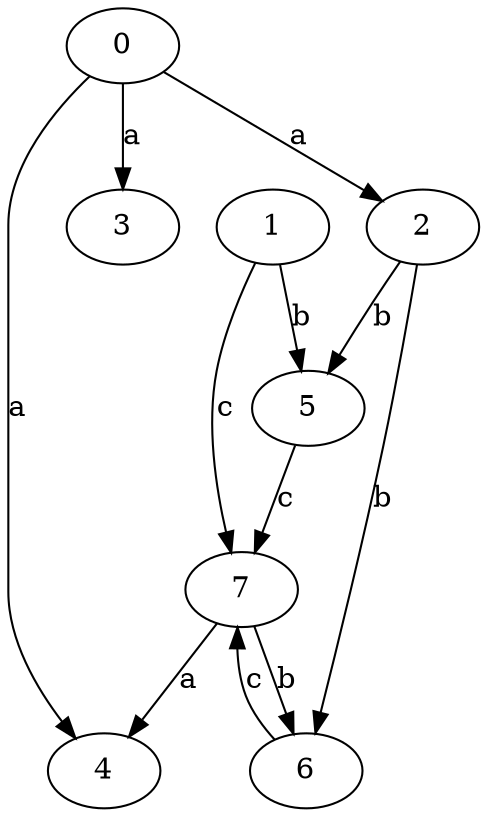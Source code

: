 strict digraph  {
2;
0;
3;
1;
4;
5;
6;
7;
2 -> 5  [label=b];
2 -> 6  [label=b];
0 -> 2  [label=a];
0 -> 3  [label=a];
0 -> 4  [label=a];
1 -> 5  [label=b];
1 -> 7  [label=c];
5 -> 7  [label=c];
6 -> 7  [label=c];
7 -> 4  [label=a];
7 -> 6  [label=b];
}
